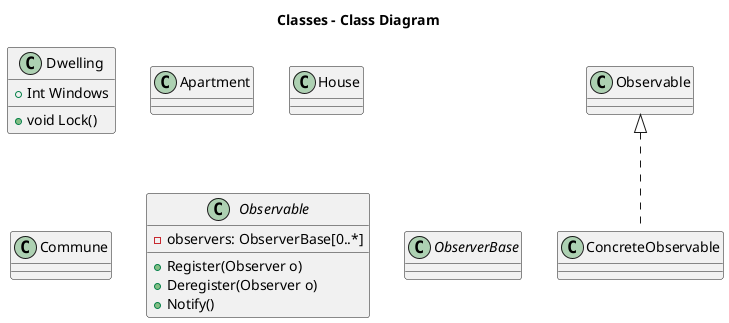 @startuml

title Classes - Class Diagram


class Dwelling {
  +Int Windows
  +void Lock()
}

class Apartment
class House
class Commune

Observable <|.. ConcreteObservable


class //Observable//{
 -observers: ObserverBase[0..*]

 +Register(Observer o)
 +Deregister(Observer o)
 +Notify()
}

class ConcreteObservable


class //ObserverBase//


@enduml
